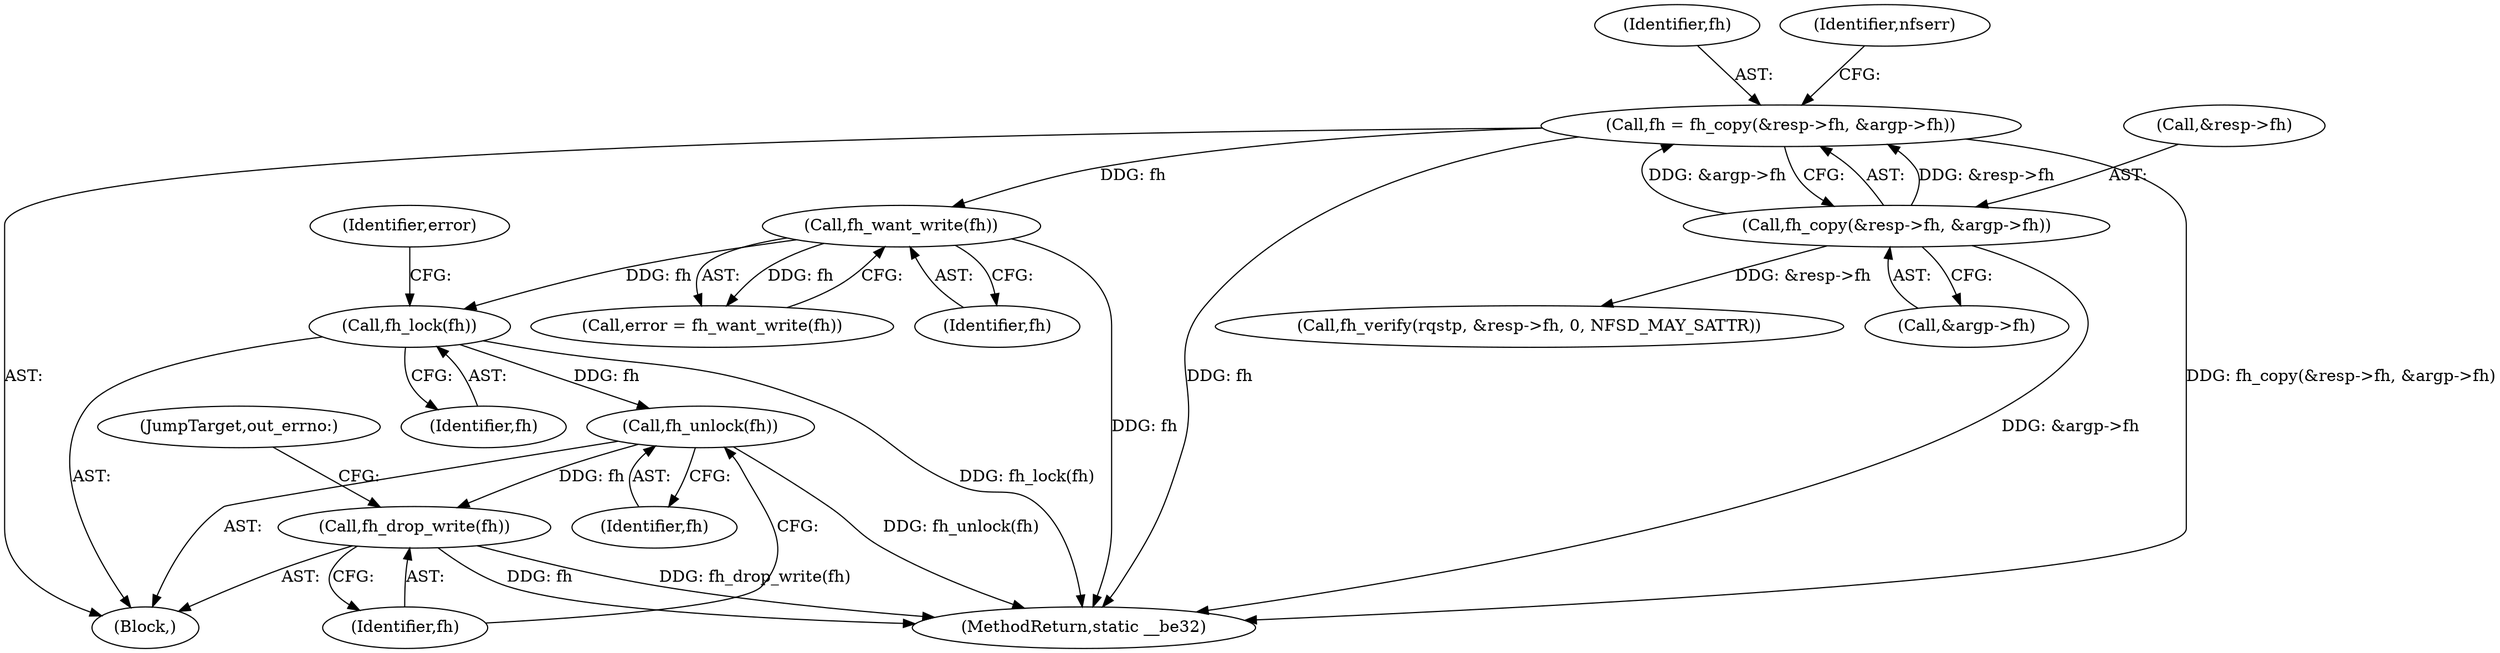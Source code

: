 digraph "0_linux_999653786df6954a31044528ac3f7a5dadca08f4_0@pointer" {
"1000172" [label="(Call,fh_unlock(fh))"];
"1000150" [label="(Call,fh_lock(fh))"];
"1000145" [label="(Call,fh_want_write(fh))"];
"1000113" [label="(Call,fh = fh_copy(&resp->fh, &argp->fh))"];
"1000115" [label="(Call,fh_copy(&resp->fh, &argp->fh))"];
"1000174" [label="(Call,fh_drop_write(fh))"];
"1000146" [label="(Identifier,fh)"];
"1000115" [label="(Call,fh_copy(&resp->fh, &argp->fh))"];
"1000153" [label="(Identifier,error)"];
"1000176" [label="(JumpTarget,out_errno:)"];
"1000192" [label="(MethodReturn,static __be32)"];
"1000175" [label="(Identifier,fh)"];
"1000174" [label="(Call,fh_drop_write(fh))"];
"1000114" [label="(Identifier,fh)"];
"1000125" [label="(Identifier,nfserr)"];
"1000173" [label="(Identifier,fh)"];
"1000145" [label="(Call,fh_want_write(fh))"];
"1000126" [label="(Call,fh_verify(rqstp, &resp->fh, 0, NFSD_MAY_SATTR))"];
"1000105" [label="(Block,)"];
"1000150" [label="(Call,fh_lock(fh))"];
"1000113" [label="(Call,fh = fh_copy(&resp->fh, &argp->fh))"];
"1000120" [label="(Call,&argp->fh)"];
"1000172" [label="(Call,fh_unlock(fh))"];
"1000151" [label="(Identifier,fh)"];
"1000116" [label="(Call,&resp->fh)"];
"1000143" [label="(Call,error = fh_want_write(fh))"];
"1000172" -> "1000105"  [label="AST: "];
"1000172" -> "1000173"  [label="CFG: "];
"1000173" -> "1000172"  [label="AST: "];
"1000175" -> "1000172"  [label="CFG: "];
"1000172" -> "1000192"  [label="DDG: fh_unlock(fh)"];
"1000150" -> "1000172"  [label="DDG: fh"];
"1000172" -> "1000174"  [label="DDG: fh"];
"1000150" -> "1000105"  [label="AST: "];
"1000150" -> "1000151"  [label="CFG: "];
"1000151" -> "1000150"  [label="AST: "];
"1000153" -> "1000150"  [label="CFG: "];
"1000150" -> "1000192"  [label="DDG: fh_lock(fh)"];
"1000145" -> "1000150"  [label="DDG: fh"];
"1000145" -> "1000143"  [label="AST: "];
"1000145" -> "1000146"  [label="CFG: "];
"1000146" -> "1000145"  [label="AST: "];
"1000143" -> "1000145"  [label="CFG: "];
"1000145" -> "1000192"  [label="DDG: fh"];
"1000145" -> "1000143"  [label="DDG: fh"];
"1000113" -> "1000145"  [label="DDG: fh"];
"1000113" -> "1000105"  [label="AST: "];
"1000113" -> "1000115"  [label="CFG: "];
"1000114" -> "1000113"  [label="AST: "];
"1000115" -> "1000113"  [label="AST: "];
"1000125" -> "1000113"  [label="CFG: "];
"1000113" -> "1000192"  [label="DDG: fh"];
"1000113" -> "1000192"  [label="DDG: fh_copy(&resp->fh, &argp->fh)"];
"1000115" -> "1000113"  [label="DDG: &resp->fh"];
"1000115" -> "1000113"  [label="DDG: &argp->fh"];
"1000115" -> "1000120"  [label="CFG: "];
"1000116" -> "1000115"  [label="AST: "];
"1000120" -> "1000115"  [label="AST: "];
"1000115" -> "1000192"  [label="DDG: &argp->fh"];
"1000115" -> "1000126"  [label="DDG: &resp->fh"];
"1000174" -> "1000105"  [label="AST: "];
"1000174" -> "1000175"  [label="CFG: "];
"1000175" -> "1000174"  [label="AST: "];
"1000176" -> "1000174"  [label="CFG: "];
"1000174" -> "1000192"  [label="DDG: fh_drop_write(fh)"];
"1000174" -> "1000192"  [label="DDG: fh"];
}
